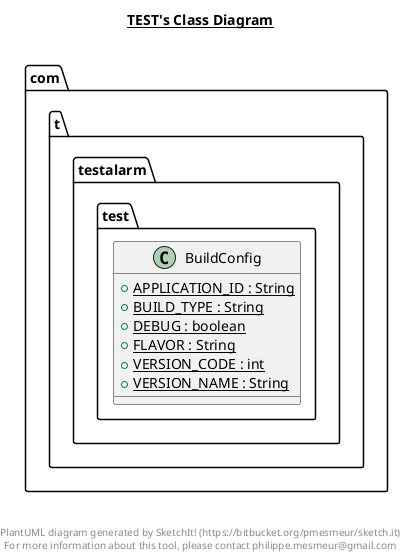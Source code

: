 @startuml

title __TEST's Class Diagram__\n

  namespace com.t.testalarm {
    namespace test {
      class com.t.testalarm.test.BuildConfig {
          {static} + APPLICATION_ID : String
          {static} + BUILD_TYPE : String
          {static} + DEBUG : boolean
          {static} + FLAVOR : String
          {static} + VERSION_CODE : int
          {static} + VERSION_NAME : String
      }
    }
  }
  



right footer


PlantUML diagram generated by SketchIt! (https://bitbucket.org/pmesmeur/sketch.it)
For more information about this tool, please contact philippe.mesmeur@gmail.com
endfooter

@enduml

